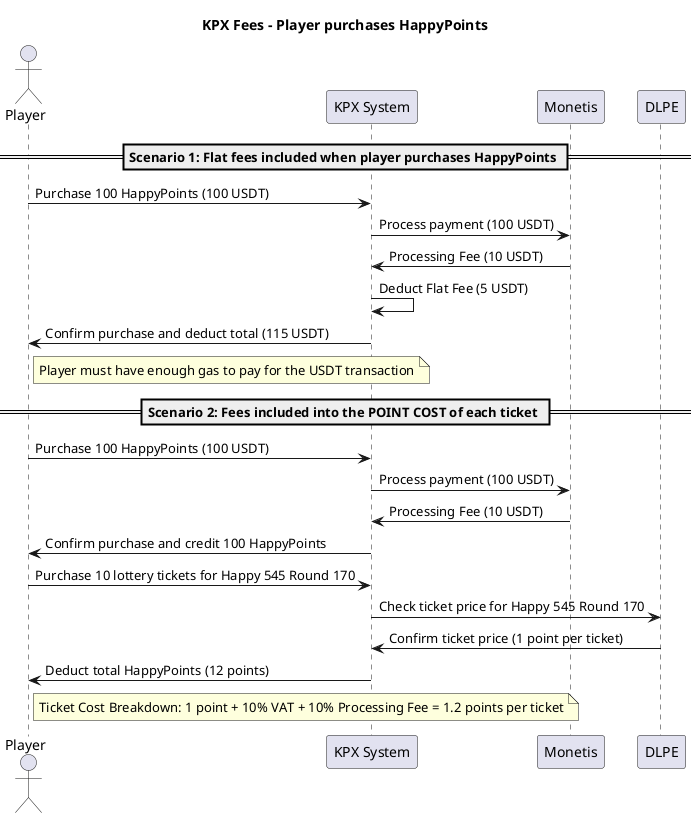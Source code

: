 @startuml
title KPX Fees - Player purchases HappyPoints

actor Player
participant "KPX System" as KPX
participant "Monetis" as Monetis
participant "DLPE" as DLPE

== Scenario 1: Flat fees included when player purchases HappyPoints ==
Player -> KPX: Purchase 100 HappyPoints (100 USDT)
KPX -> Monetis: Process payment (100 USDT)
Monetis -> KPX: Processing Fee (10 USDT)
KPX -> KPX: Deduct Flat Fee (5 USDT)
KPX -> Player: Confirm purchase and deduct total (115 USDT)
note right of Player: Player must have enough gas to pay for the USDT transaction

== Scenario 2: Fees included into the POINT COST of each ticket ==
Player -> KPX: Purchase 100 HappyPoints (100 USDT)
KPX -> Monetis: Process payment (100 USDT)
Monetis -> KPX: Processing Fee (10 USDT)
KPX -> Player: Confirm purchase and credit 100 HappyPoints

Player -> KPX: Purchase 10 lottery tickets for Happy 545 Round 170
KPX -> DLPE: Check ticket price for Happy 545 Round 170
DLPE -> KPX: Confirm ticket price (1 point per ticket)
KPX -> Player: Deduct total HappyPoints (12 points)
note right of Player: Ticket Cost Breakdown: 1 point + 10% VAT + 10% Processing Fee = 1.2 points per ticket

@enduml
